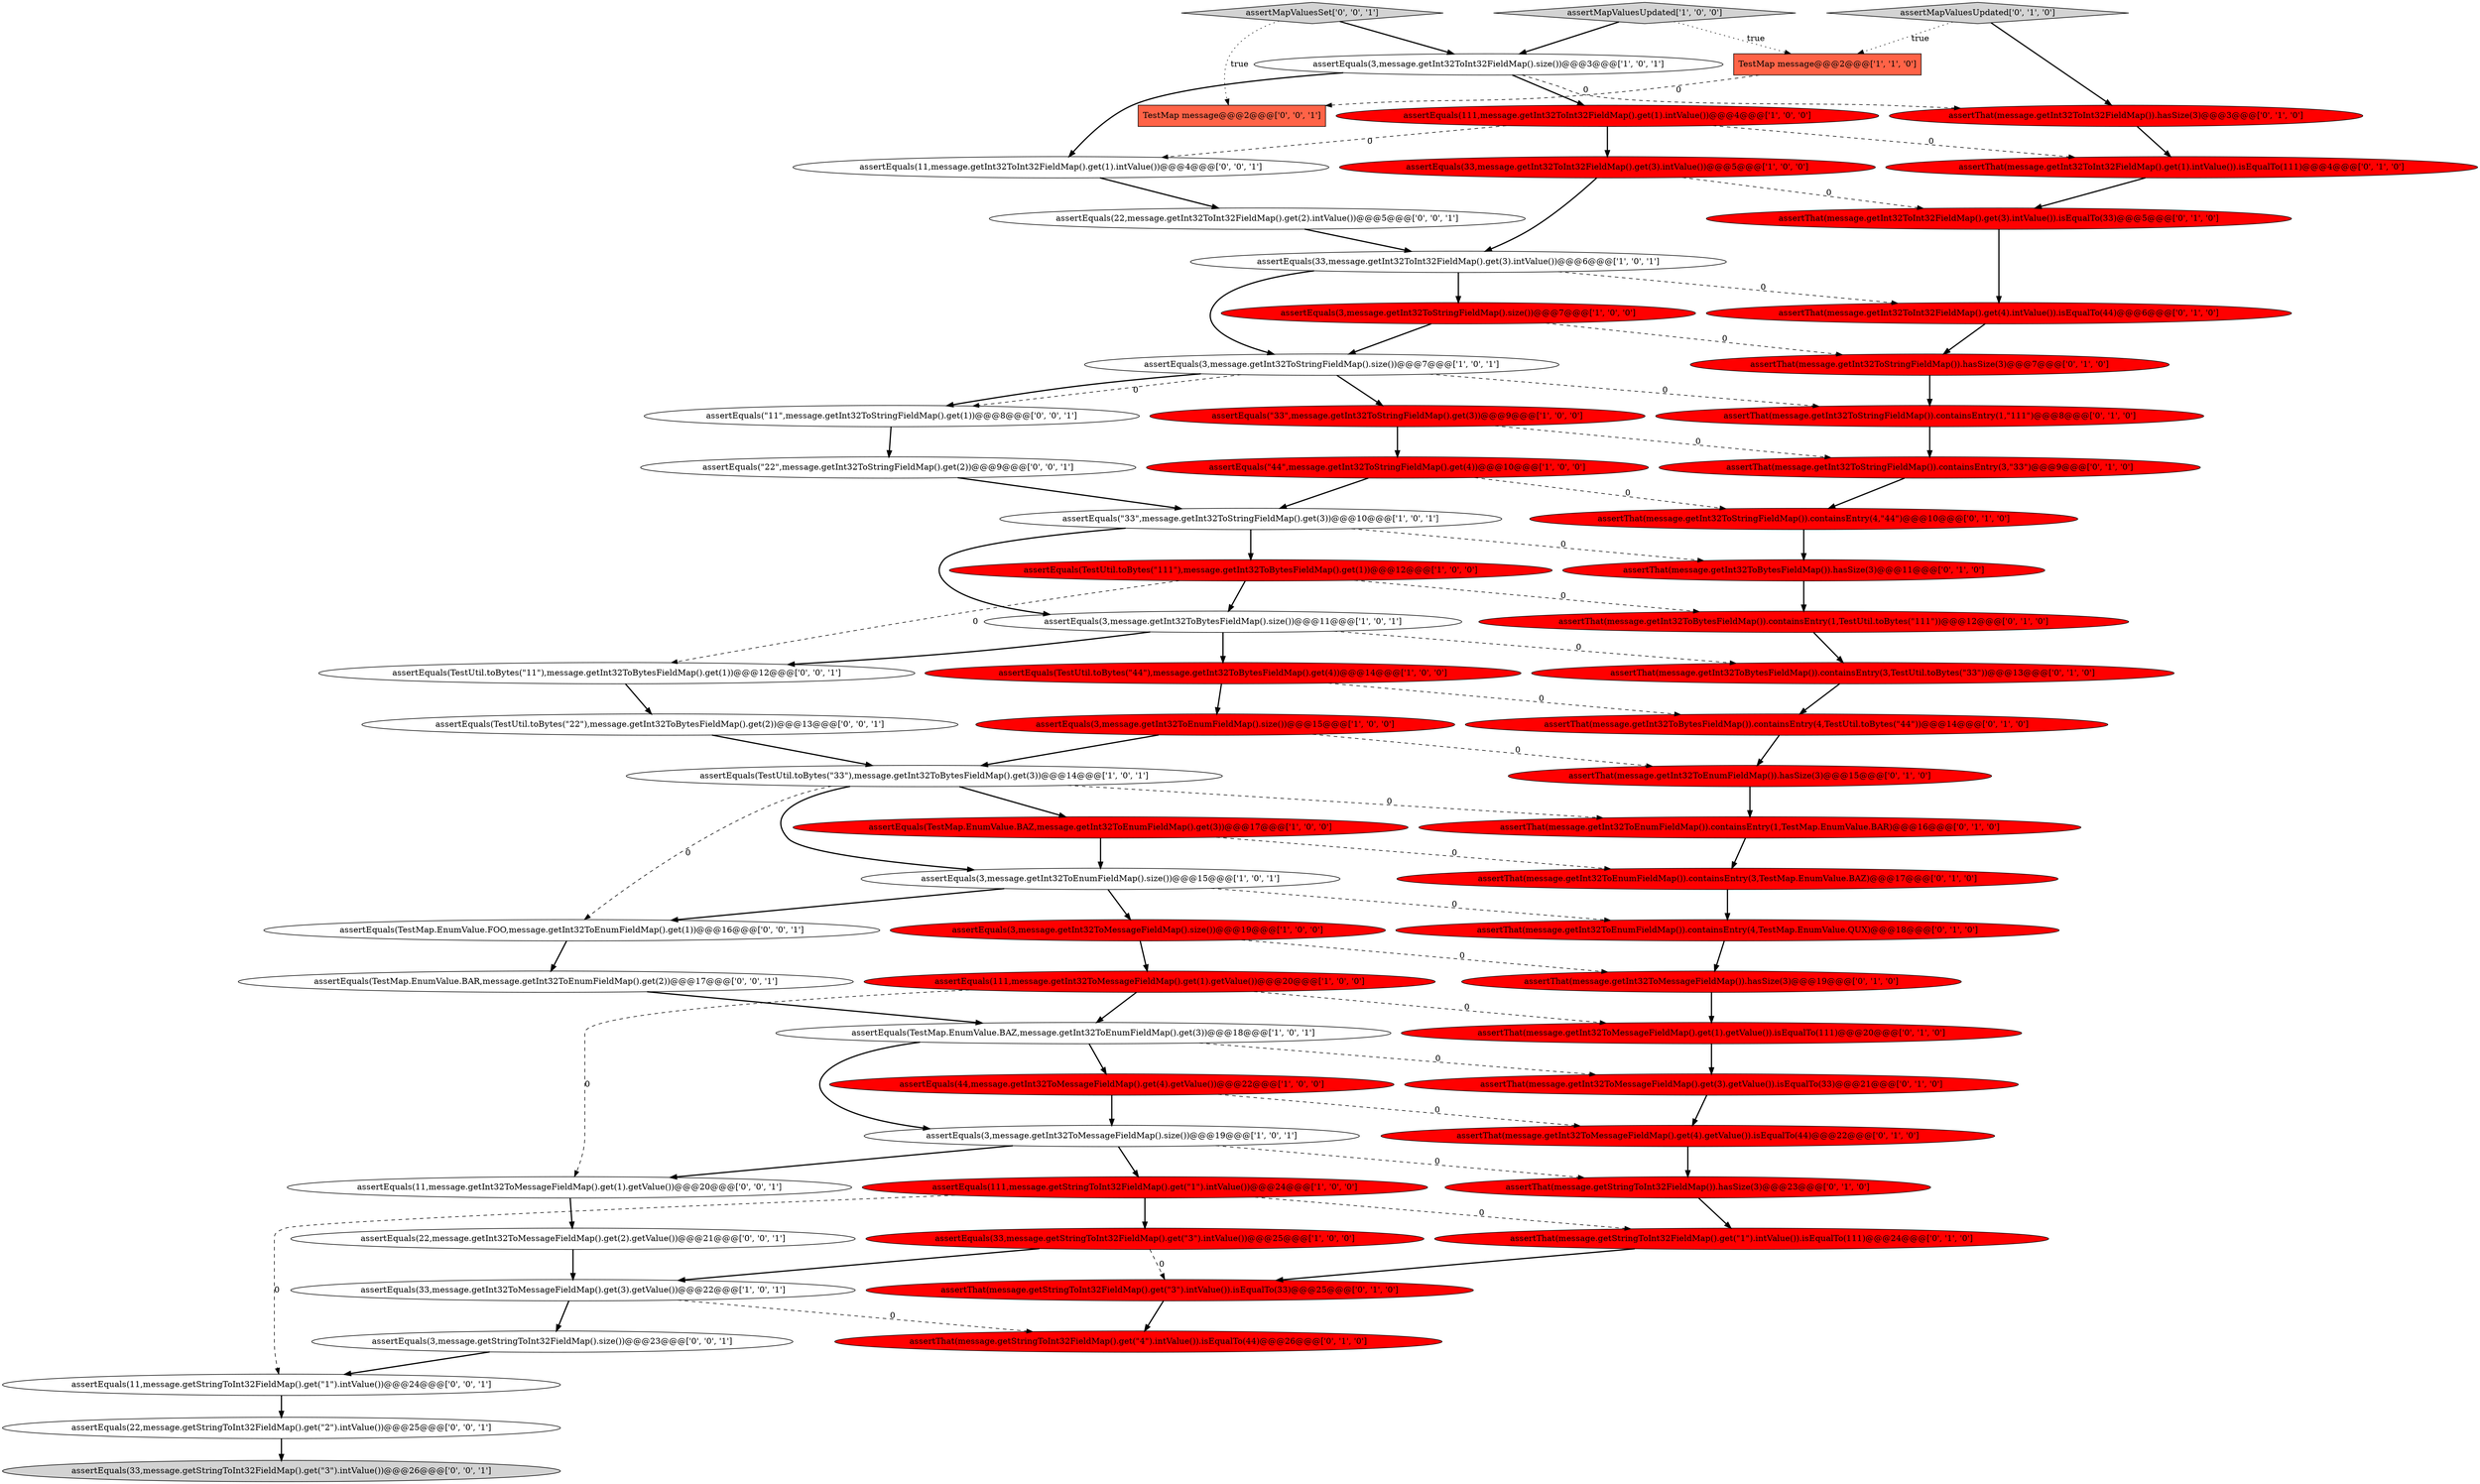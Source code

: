 digraph {
17 [style = filled, label = "TestMap message@@@2@@@['1', '1', '0']", fillcolor = tomato, shape = box image = "AAA0AAABBB1BBB"];
56 [style = filled, label = "assertEquals(33,message.getStringToInt32FieldMap().get(\"3\").intValue())@@@26@@@['0', '0', '1']", fillcolor = lightgray, shape = ellipse image = "AAA0AAABBB3BBB"];
33 [style = filled, label = "assertThat(message.getInt32ToMessageFieldMap()).hasSize(3)@@@19@@@['0', '1', '0']", fillcolor = red, shape = ellipse image = "AAA1AAABBB2BBB"];
35 [style = filled, label = "assertThat(message.getInt32ToEnumFieldMap()).containsEntry(4,TestMap.EnumValue.QUX)@@@18@@@['0', '1', '0']", fillcolor = red, shape = ellipse image = "AAA1AAABBB2BBB"];
37 [style = filled, label = "assertThat(message.getInt32ToStringFieldMap()).containsEntry(4,\"44\")@@@10@@@['0', '1', '0']", fillcolor = red, shape = ellipse image = "AAA1AAABBB2BBB"];
12 [style = filled, label = "assertEquals(33,message.getStringToInt32FieldMap().get(\"3\").intValue())@@@25@@@['1', '0', '0']", fillcolor = red, shape = ellipse image = "AAA1AAABBB1BBB"];
6 [style = filled, label = "assertEquals(33,message.getInt32ToMessageFieldMap().get(3).getValue())@@@22@@@['1', '0', '1']", fillcolor = white, shape = ellipse image = "AAA0AAABBB1BBB"];
1 [style = filled, label = "assertEquals(3,message.getInt32ToEnumFieldMap().size())@@@15@@@['1', '0', '1']", fillcolor = white, shape = ellipse image = "AAA0AAABBB1BBB"];
19 [style = filled, label = "assertEquals(\"33\",message.getInt32ToStringFieldMap().get(3))@@@10@@@['1', '0', '1']", fillcolor = white, shape = ellipse image = "AAA0AAABBB1BBB"];
27 [style = filled, label = "assertThat(message.getInt32ToEnumFieldMap()).containsEntry(1,TestMap.EnumValue.BAR)@@@16@@@['0', '1', '0']", fillcolor = red, shape = ellipse image = "AAA1AAABBB2BBB"];
28 [style = filled, label = "assertThat(message.getInt32ToInt32FieldMap().get(3).intValue()).isEqualTo(33)@@@5@@@['0', '1', '0']", fillcolor = red, shape = ellipse image = "AAA1AAABBB2BBB"];
46 [style = filled, label = "assertThat(message.getInt32ToBytesFieldMap()).containsEntry(4,TestUtil.toBytes(\"44\"))@@@14@@@['0', '1', '0']", fillcolor = red, shape = ellipse image = "AAA1AAABBB2BBB"];
49 [style = filled, label = "assertThat(message.getInt32ToMessageFieldMap().get(4).getValue()).isEqualTo(44)@@@22@@@['0', '1', '0']", fillcolor = red, shape = ellipse image = "AAA1AAABBB2BBB"];
9 [style = filled, label = "assertEquals(TestMap.EnumValue.BAZ,message.getInt32ToEnumFieldMap().get(3))@@@18@@@['1', '0', '1']", fillcolor = white, shape = ellipse image = "AAA0AAABBB1BBB"];
20 [style = filled, label = "assertEquals(3,message.getInt32ToMessageFieldMap().size())@@@19@@@['1', '0', '1']", fillcolor = white, shape = ellipse image = "AAA0AAABBB1BBB"];
42 [style = filled, label = "assertThat(message.getStringToInt32FieldMap().get(\"4\").intValue()).isEqualTo(44)@@@26@@@['0', '1', '0']", fillcolor = red, shape = ellipse image = "AAA1AAABBB2BBB"];
60 [style = filled, label = "assertEquals(11,message.getInt32ToMessageFieldMap().get(1).getValue())@@@20@@@['0', '0', '1']", fillcolor = white, shape = ellipse image = "AAA0AAABBB3BBB"];
51 [style = filled, label = "assertEquals(TestUtil.toBytes(\"11\"),message.getInt32ToBytesFieldMap().get(1))@@@12@@@['0', '0', '1']", fillcolor = white, shape = ellipse image = "AAA0AAABBB3BBB"];
15 [style = filled, label = "assertEquals(111,message.getInt32ToMessageFieldMap().get(1).getValue())@@@20@@@['1', '0', '0']", fillcolor = red, shape = ellipse image = "AAA1AAABBB1BBB"];
18 [style = filled, label = "assertEquals(3,message.getInt32ToStringFieldMap().size())@@@7@@@['1', '0', '1']", fillcolor = white, shape = ellipse image = "AAA0AAABBB1BBB"];
25 [style = filled, label = "assertEquals(33,message.getInt32ToInt32FieldMap().get(3).intValue())@@@5@@@['1', '0', '0']", fillcolor = red, shape = ellipse image = "AAA1AAABBB1BBB"];
66 [style = filled, label = "assertEquals(3,message.getStringToInt32FieldMap().size())@@@23@@@['0', '0', '1']", fillcolor = white, shape = ellipse image = "AAA0AAABBB3BBB"];
8 [style = filled, label = "assertEquals(33,message.getInt32ToInt32FieldMap().get(3).intValue())@@@6@@@['1', '0', '1']", fillcolor = white, shape = ellipse image = "AAA0AAABBB1BBB"];
50 [style = filled, label = "assertThat(message.getInt32ToMessageFieldMap().get(1).getValue()).isEqualTo(111)@@@20@@@['0', '1', '0']", fillcolor = red, shape = ellipse image = "AAA1AAABBB2BBB"];
3 [style = filled, label = "assertEquals(111,message.getStringToInt32FieldMap().get(\"1\").intValue())@@@24@@@['1', '0', '0']", fillcolor = red, shape = ellipse image = "AAA1AAABBB1BBB"];
55 [style = filled, label = "assertEquals(22,message.getStringToInt32FieldMap().get(\"2\").intValue())@@@25@@@['0', '0', '1']", fillcolor = white, shape = ellipse image = "AAA0AAABBB3BBB"];
52 [style = filled, label = "assertMapValuesSet['0', '0', '1']", fillcolor = lightgray, shape = diamond image = "AAA0AAABBB3BBB"];
40 [style = filled, label = "assertMapValuesUpdated['0', '1', '0']", fillcolor = lightgray, shape = diamond image = "AAA0AAABBB2BBB"];
13 [style = filled, label = "assertEquals(44,message.getInt32ToMessageFieldMap().get(4).getValue())@@@22@@@['1', '0', '0']", fillcolor = red, shape = ellipse image = "AAA1AAABBB1BBB"];
14 [style = filled, label = "assertEquals(3,message.getInt32ToMessageFieldMap().size())@@@19@@@['1', '0', '0']", fillcolor = red, shape = ellipse image = "AAA1AAABBB1BBB"];
54 [style = filled, label = "assertEquals(22,message.getInt32ToMessageFieldMap().get(2).getValue())@@@21@@@['0', '0', '1']", fillcolor = white, shape = ellipse image = "AAA0AAABBB3BBB"];
43 [style = filled, label = "assertThat(message.getInt32ToInt32FieldMap().get(1).intValue()).isEqualTo(111)@@@4@@@['0', '1', '0']", fillcolor = red, shape = ellipse image = "AAA1AAABBB2BBB"];
16 [style = filled, label = "assertEquals(3,message.getInt32ToBytesFieldMap().size())@@@11@@@['1', '0', '1']", fillcolor = white, shape = ellipse image = "AAA0AAABBB1BBB"];
41 [style = filled, label = "assertThat(message.getStringToInt32FieldMap()).hasSize(3)@@@23@@@['0', '1', '0']", fillcolor = red, shape = ellipse image = "AAA1AAABBB2BBB"];
31 [style = filled, label = "assertThat(message.getInt32ToInt32FieldMap().get(4).intValue()).isEqualTo(44)@@@6@@@['0', '1', '0']", fillcolor = red, shape = ellipse image = "AAA1AAABBB2BBB"];
45 [style = filled, label = "assertThat(message.getInt32ToEnumFieldMap()).hasSize(3)@@@15@@@['0', '1', '0']", fillcolor = red, shape = ellipse image = "AAA1AAABBB2BBB"];
21 [style = filled, label = "assertEquals(\"44\",message.getInt32ToStringFieldMap().get(4))@@@10@@@['1', '0', '0']", fillcolor = red, shape = ellipse image = "AAA1AAABBB1BBB"];
36 [style = filled, label = "assertThat(message.getInt32ToStringFieldMap()).containsEntry(1,\"111\")@@@8@@@['0', '1', '0']", fillcolor = red, shape = ellipse image = "AAA1AAABBB2BBB"];
22 [style = filled, label = "assertEquals(3,message.getInt32ToInt32FieldMap().size())@@@3@@@['1', '0', '1']", fillcolor = white, shape = ellipse image = "AAA0AAABBB1BBB"];
39 [style = filled, label = "assertThat(message.getInt32ToBytesFieldMap()).hasSize(3)@@@11@@@['0', '1', '0']", fillcolor = red, shape = ellipse image = "AAA1AAABBB2BBB"];
24 [style = filled, label = "assertEquals(111,message.getInt32ToInt32FieldMap().get(1).intValue())@@@4@@@['1', '0', '0']", fillcolor = red, shape = ellipse image = "AAA1AAABBB1BBB"];
58 [style = filled, label = "assertEquals(TestMap.EnumValue.FOO,message.getInt32ToEnumFieldMap().get(1))@@@16@@@['0', '0', '1']", fillcolor = white, shape = ellipse image = "AAA0AAABBB3BBB"];
63 [style = filled, label = "assertEquals(TestUtil.toBytes(\"22\"),message.getInt32ToBytesFieldMap().get(2))@@@13@@@['0', '0', '1']", fillcolor = white, shape = ellipse image = "AAA0AAABBB3BBB"];
23 [style = filled, label = "assertEquals(TestUtil.toBytes(\"33\"),message.getInt32ToBytesFieldMap().get(3))@@@14@@@['1', '0', '1']", fillcolor = white, shape = ellipse image = "AAA0AAABBB1BBB"];
11 [style = filled, label = "assertEquals(TestMap.EnumValue.BAZ,message.getInt32ToEnumFieldMap().get(3))@@@17@@@['1', '0', '0']", fillcolor = red, shape = ellipse image = "AAA1AAABBB1BBB"];
62 [style = filled, label = "assertEquals(\"22\",message.getInt32ToStringFieldMap().get(2))@@@9@@@['0', '0', '1']", fillcolor = white, shape = ellipse image = "AAA0AAABBB3BBB"];
10 [style = filled, label = "assertEquals(TestUtil.toBytes(\"111\"),message.getInt32ToBytesFieldMap().get(1))@@@12@@@['1', '0', '0']", fillcolor = red, shape = ellipse image = "AAA1AAABBB1BBB"];
47 [style = filled, label = "assertThat(message.getInt32ToBytesFieldMap()).containsEntry(1,TestUtil.toBytes(\"111\"))@@@12@@@['0', '1', '0']", fillcolor = red, shape = ellipse image = "AAA1AAABBB2BBB"];
4 [style = filled, label = "assertEquals(3,message.getInt32ToStringFieldMap().size())@@@7@@@['1', '0', '0']", fillcolor = red, shape = ellipse image = "AAA1AAABBB1BBB"];
65 [style = filled, label = "assertEquals(22,message.getInt32ToInt32FieldMap().get(2).intValue())@@@5@@@['0', '0', '1']", fillcolor = white, shape = ellipse image = "AAA0AAABBB3BBB"];
57 [style = filled, label = "TestMap message@@@2@@@['0', '0', '1']", fillcolor = tomato, shape = box image = "AAA0AAABBB3BBB"];
64 [style = filled, label = "assertEquals(11,message.getStringToInt32FieldMap().get(\"1\").intValue())@@@24@@@['0', '0', '1']", fillcolor = white, shape = ellipse image = "AAA0AAABBB3BBB"];
2 [style = filled, label = "assertMapValuesUpdated['1', '0', '0']", fillcolor = lightgray, shape = diamond image = "AAA0AAABBB1BBB"];
38 [style = filled, label = "assertThat(message.getInt32ToMessageFieldMap().get(3).getValue()).isEqualTo(33)@@@21@@@['0', '1', '0']", fillcolor = red, shape = ellipse image = "AAA1AAABBB2BBB"];
34 [style = filled, label = "assertThat(message.getInt32ToInt32FieldMap()).hasSize(3)@@@3@@@['0', '1', '0']", fillcolor = red, shape = ellipse image = "AAA1AAABBB2BBB"];
29 [style = filled, label = "assertThat(message.getInt32ToStringFieldMap()).hasSize(3)@@@7@@@['0', '1', '0']", fillcolor = red, shape = ellipse image = "AAA1AAABBB2BBB"];
59 [style = filled, label = "assertEquals(TestMap.EnumValue.BAR,message.getInt32ToEnumFieldMap().get(2))@@@17@@@['0', '0', '1']", fillcolor = white, shape = ellipse image = "AAA0AAABBB3BBB"];
5 [style = filled, label = "assertEquals(TestUtil.toBytes(\"44\"),message.getInt32ToBytesFieldMap().get(4))@@@14@@@['1', '0', '0']", fillcolor = red, shape = ellipse image = "AAA1AAABBB1BBB"];
0 [style = filled, label = "assertEquals(\"33\",message.getInt32ToStringFieldMap().get(3))@@@9@@@['1', '0', '0']", fillcolor = red, shape = ellipse image = "AAA1AAABBB1BBB"];
26 [style = filled, label = "assertThat(message.getStringToInt32FieldMap().get(\"1\").intValue()).isEqualTo(111)@@@24@@@['0', '1', '0']", fillcolor = red, shape = ellipse image = "AAA1AAABBB2BBB"];
53 [style = filled, label = "assertEquals(\"11\",message.getInt32ToStringFieldMap().get(1))@@@8@@@['0', '0', '1']", fillcolor = white, shape = ellipse image = "AAA0AAABBB3BBB"];
44 [style = filled, label = "assertThat(message.getInt32ToEnumFieldMap()).containsEntry(3,TestMap.EnumValue.BAZ)@@@17@@@['0', '1', '0']", fillcolor = red, shape = ellipse image = "AAA1AAABBB2BBB"];
32 [style = filled, label = "assertThat(message.getStringToInt32FieldMap().get(\"3\").intValue()).isEqualTo(33)@@@25@@@['0', '1', '0']", fillcolor = red, shape = ellipse image = "AAA1AAABBB2BBB"];
61 [style = filled, label = "assertEquals(11,message.getInt32ToInt32FieldMap().get(1).intValue())@@@4@@@['0', '0', '1']", fillcolor = white, shape = ellipse image = "AAA0AAABBB3BBB"];
7 [style = filled, label = "assertEquals(3,message.getInt32ToEnumFieldMap().size())@@@15@@@['1', '0', '0']", fillcolor = red, shape = ellipse image = "AAA1AAABBB1BBB"];
48 [style = filled, label = "assertThat(message.getInt32ToBytesFieldMap()).containsEntry(3,TestUtil.toBytes(\"33\"))@@@13@@@['0', '1', '0']", fillcolor = red, shape = ellipse image = "AAA1AAABBB2BBB"];
30 [style = filled, label = "assertThat(message.getInt32ToStringFieldMap()).containsEntry(3,\"33\")@@@9@@@['0', '1', '0']", fillcolor = red, shape = ellipse image = "AAA1AAABBB2BBB"];
16->51 [style = bold, label=""];
23->27 [style = dashed, label="0"];
44->35 [style = bold, label=""];
27->44 [style = bold, label=""];
59->9 [style = bold, label=""];
45->27 [style = bold, label=""];
21->37 [style = dashed, label="0"];
15->60 [style = dashed, label="0"];
22->34 [style = dashed, label="0"];
23->58 [style = dashed, label="0"];
6->66 [style = bold, label=""];
20->60 [style = bold, label=""];
10->51 [style = dashed, label="0"];
3->64 [style = dashed, label="0"];
38->49 [style = bold, label=""];
24->43 [style = dashed, label="0"];
5->46 [style = dashed, label="0"];
66->64 [style = bold, label=""];
0->30 [style = dashed, label="0"];
54->6 [style = bold, label=""];
58->59 [style = bold, label=""];
39->47 [style = bold, label=""];
8->4 [style = bold, label=""];
18->0 [style = bold, label=""];
52->57 [style = dotted, label="true"];
29->36 [style = bold, label=""];
26->32 [style = bold, label=""];
21->19 [style = bold, label=""];
47->48 [style = bold, label=""];
18->53 [style = dashed, label="0"];
8->18 [style = bold, label=""];
31->29 [style = bold, label=""];
6->42 [style = dashed, label="0"];
4->18 [style = bold, label=""];
0->21 [style = bold, label=""];
20->3 [style = bold, label=""];
40->34 [style = bold, label=""];
24->61 [style = dashed, label="0"];
14->33 [style = dashed, label="0"];
33->50 [style = bold, label=""];
15->50 [style = dashed, label="0"];
36->30 [style = bold, label=""];
16->48 [style = dashed, label="0"];
1->58 [style = bold, label=""];
20->41 [style = dashed, label="0"];
15->9 [style = bold, label=""];
7->23 [style = bold, label=""];
22->61 [style = bold, label=""];
49->41 [style = bold, label=""];
13->49 [style = dashed, label="0"];
5->7 [style = bold, label=""];
14->15 [style = bold, label=""];
32->42 [style = bold, label=""];
51->63 [style = bold, label=""];
40->17 [style = dotted, label="true"];
65->8 [style = bold, label=""];
60->54 [style = bold, label=""];
1->35 [style = dashed, label="0"];
3->26 [style = dashed, label="0"];
61->65 [style = bold, label=""];
64->55 [style = bold, label=""];
12->32 [style = dashed, label="0"];
28->31 [style = bold, label=""];
11->44 [style = dashed, label="0"];
19->10 [style = bold, label=""];
62->19 [style = bold, label=""];
9->20 [style = bold, label=""];
3->12 [style = bold, label=""];
52->22 [style = bold, label=""];
19->16 [style = bold, label=""];
48->46 [style = bold, label=""];
53->62 [style = bold, label=""];
10->16 [style = bold, label=""];
19->39 [style = dashed, label="0"];
7->45 [style = dashed, label="0"];
24->25 [style = bold, label=""];
18->36 [style = dashed, label="0"];
16->5 [style = bold, label=""];
23->11 [style = bold, label=""];
34->43 [style = bold, label=""];
37->39 [style = bold, label=""];
9->38 [style = dashed, label="0"];
11->1 [style = bold, label=""];
2->17 [style = dotted, label="true"];
35->33 [style = bold, label=""];
18->53 [style = bold, label=""];
30->37 [style = bold, label=""];
12->6 [style = bold, label=""];
55->56 [style = bold, label=""];
43->28 [style = bold, label=""];
17->57 [style = dashed, label="0"];
50->38 [style = bold, label=""];
23->1 [style = bold, label=""];
46->45 [style = bold, label=""];
63->23 [style = bold, label=""];
25->8 [style = bold, label=""];
1->14 [style = bold, label=""];
41->26 [style = bold, label=""];
25->28 [style = dashed, label="0"];
22->24 [style = bold, label=""];
8->31 [style = dashed, label="0"];
4->29 [style = dashed, label="0"];
2->22 [style = bold, label=""];
10->47 [style = dashed, label="0"];
9->13 [style = bold, label=""];
13->20 [style = bold, label=""];
}
